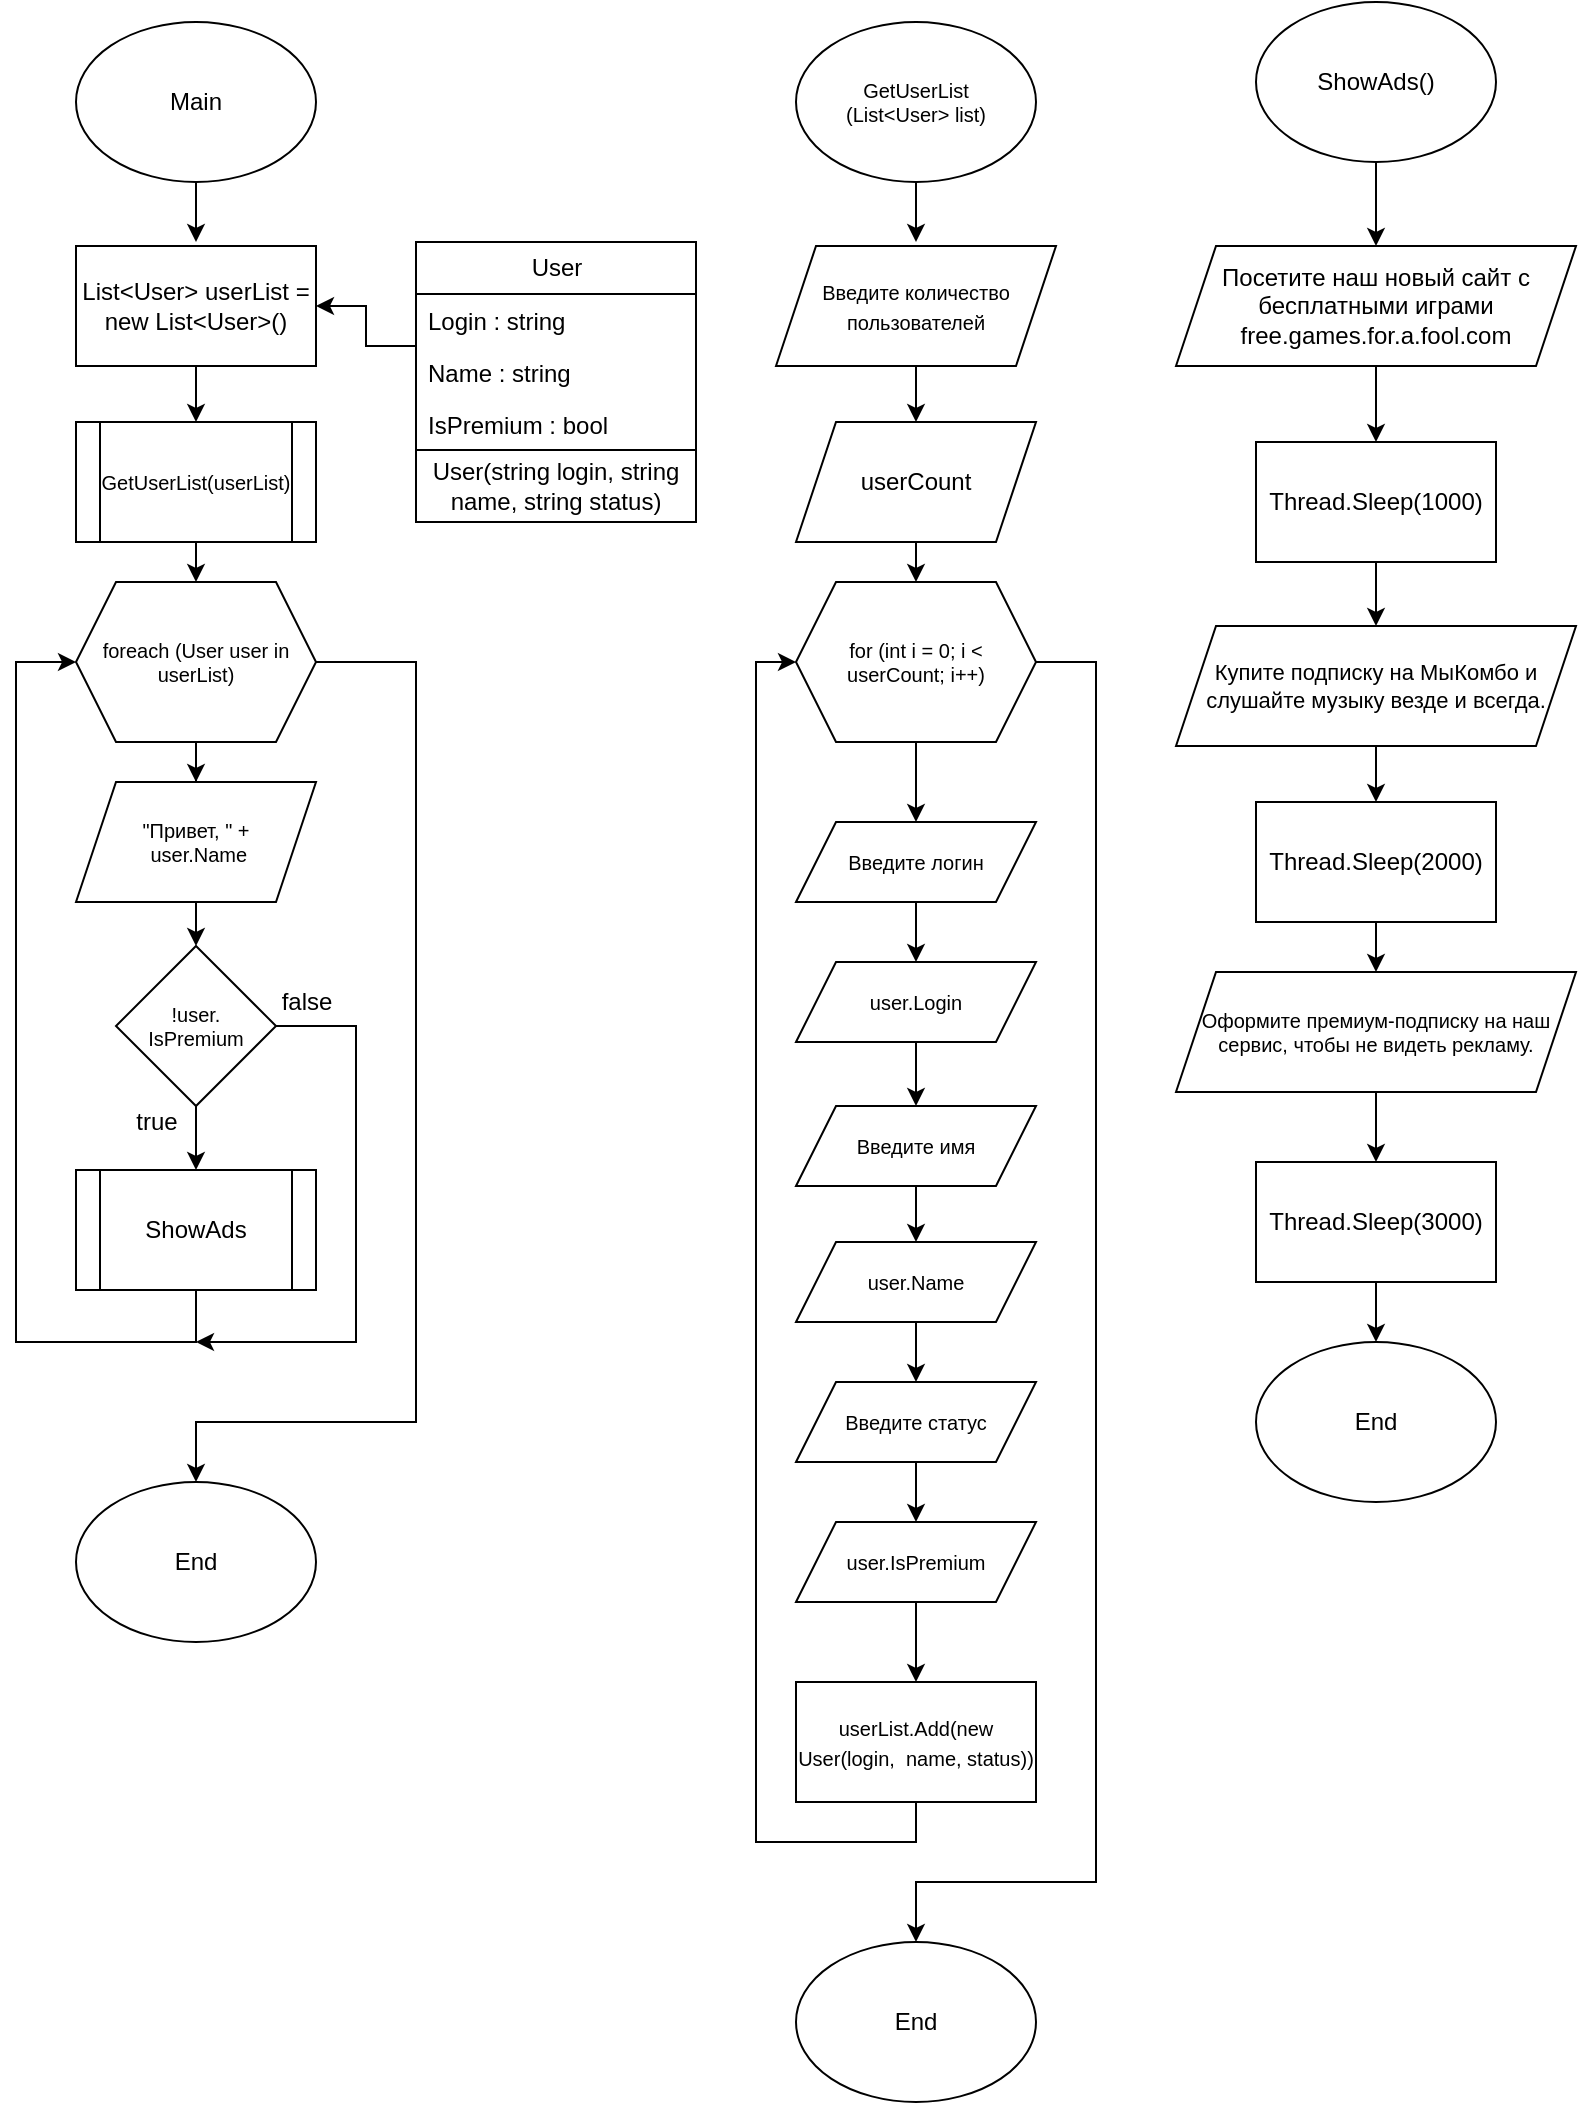 <mxfile version="24.8.3">
  <diagram name="Page-1" id="2t1w9EjYc3GMAiw-3vW3">
    <mxGraphModel dx="954" dy="592" grid="1" gridSize="10" guides="1" tooltips="1" connect="1" arrows="1" fold="1" page="1" pageScale="1" pageWidth="827" pageHeight="1169" math="0" shadow="0">
      <root>
        <mxCell id="0" />
        <mxCell id="1" parent="0" />
        <mxCell id="fktOU1IL38EF21-Itv1q-1" value="Main" style="ellipse;whiteSpace=wrap;html=1;" vertex="1" parent="1">
          <mxGeometry x="70" y="70" width="120" height="80" as="geometry" />
        </mxCell>
        <mxCell id="fktOU1IL38EF21-Itv1q-41" value="" style="edgeStyle=orthogonalEdgeStyle;rounded=0;orthogonalLoop=1;jettySize=auto;html=1;" edge="1" parent="1" source="fktOU1IL38EF21-Itv1q-24" target="fktOU1IL38EF21-Itv1q-40">
          <mxGeometry relative="1" as="geometry" />
        </mxCell>
        <mxCell id="fktOU1IL38EF21-Itv1q-24" value="foreach (User user in userList)" style="shape=hexagon;perimeter=hexagonPerimeter2;whiteSpace=wrap;html=1;fixedSize=1;fontSize=10;" vertex="1" parent="1">
          <mxGeometry x="70" y="350" width="120" height="80" as="geometry" />
        </mxCell>
        <mxCell id="fktOU1IL38EF21-Itv1q-43" value="" style="edgeStyle=orthogonalEdgeStyle;rounded=0;orthogonalLoop=1;jettySize=auto;html=1;" edge="1" parent="1" source="fktOU1IL38EF21-Itv1q-25" target="fktOU1IL38EF21-Itv1q-38">
          <mxGeometry relative="1" as="geometry" />
        </mxCell>
        <mxCell id="fktOU1IL38EF21-Itv1q-25" value="!user.&lt;div&gt;IsPremium&lt;/div&gt;" style="rhombus;whiteSpace=wrap;html=1;fontSize=10;" vertex="1" parent="1">
          <mxGeometry x="90" y="532" width="80" height="80" as="geometry" />
        </mxCell>
        <mxCell id="fktOU1IL38EF21-Itv1q-31" value="" style="endArrow=classic;html=1;rounded=0;exitX=0.5;exitY=1;exitDx=0;exitDy=0;entryX=0.5;entryY=0;entryDx=0;entryDy=0;" edge="1" parent="1" target="fktOU1IL38EF21-Itv1q-24">
          <mxGeometry width="50" height="50" relative="1" as="geometry">
            <mxPoint x="130" y="330" as="sourcePoint" />
            <mxPoint x="280" y="420" as="targetPoint" />
          </mxGeometry>
        </mxCell>
        <mxCell id="fktOU1IL38EF21-Itv1q-34" value="" style="endArrow=classic;html=1;rounded=0;exitX=0.5;exitY=1;exitDx=0;exitDy=0;entryX=0.5;entryY=0;entryDx=0;entryDy=0;" edge="1" parent="1" source="fktOU1IL38EF21-Itv1q-1">
          <mxGeometry width="50" height="50" relative="1" as="geometry">
            <mxPoint x="230" y="380" as="sourcePoint" />
            <mxPoint x="130" y="180" as="targetPoint" />
          </mxGeometry>
        </mxCell>
        <mxCell id="fktOU1IL38EF21-Itv1q-35" value="End" style="ellipse;whiteSpace=wrap;html=1;" vertex="1" parent="1">
          <mxGeometry x="70" y="800" width="120" height="80" as="geometry" />
        </mxCell>
        <mxCell id="fktOU1IL38EF21-Itv1q-37" value="&lt;font style=&quot;font-size: 10px;&quot;&gt;GetUserList(userList)&lt;/font&gt;" style="shape=process;whiteSpace=wrap;html=1;backgroundOutline=1;" vertex="1" parent="1">
          <mxGeometry x="70" y="270" width="120" height="60" as="geometry" />
        </mxCell>
        <mxCell id="fktOU1IL38EF21-Itv1q-38" value="ShowAds" style="shape=process;whiteSpace=wrap;html=1;backgroundOutline=1;" vertex="1" parent="1">
          <mxGeometry x="70" y="644" width="120" height="60" as="geometry" />
        </mxCell>
        <mxCell id="fktOU1IL38EF21-Itv1q-42" value="" style="edgeStyle=orthogonalEdgeStyle;rounded=0;orthogonalLoop=1;jettySize=auto;html=1;" edge="1" parent="1" source="fktOU1IL38EF21-Itv1q-40" target="fktOU1IL38EF21-Itv1q-25">
          <mxGeometry relative="1" as="geometry" />
        </mxCell>
        <mxCell id="fktOU1IL38EF21-Itv1q-40" value="&quot;Привет, &quot; +&lt;div&gt;&amp;nbsp;user.Name&lt;/div&gt;" style="shape=parallelogram;perimeter=parallelogramPerimeter;whiteSpace=wrap;html=1;fixedSize=1;fontSize=10;" vertex="1" parent="1">
          <mxGeometry x="70" y="450" width="120" height="60" as="geometry" />
        </mxCell>
        <mxCell id="fktOU1IL38EF21-Itv1q-44" value="true" style="text;html=1;align=center;verticalAlign=middle;resizable=0;points=[];autosize=1;strokeColor=none;fillColor=none;" vertex="1" parent="1">
          <mxGeometry x="90" y="605" width="40" height="30" as="geometry" />
        </mxCell>
        <mxCell id="fktOU1IL38EF21-Itv1q-45" value="false" style="text;html=1;align=center;verticalAlign=middle;resizable=0;points=[];autosize=1;strokeColor=none;fillColor=none;" vertex="1" parent="1">
          <mxGeometry x="160" y="545" width="50" height="30" as="geometry" />
        </mxCell>
        <mxCell id="fktOU1IL38EF21-Itv1q-46" value="" style="endArrow=classic;html=1;rounded=0;exitX=0.5;exitY=1;exitDx=0;exitDy=0;entryX=0;entryY=0.5;entryDx=0;entryDy=0;" edge="1" parent="1" source="fktOU1IL38EF21-Itv1q-38" target="fktOU1IL38EF21-Itv1q-24">
          <mxGeometry width="50" height="50" relative="1" as="geometry">
            <mxPoint x="310" y="600" as="sourcePoint" />
            <mxPoint x="360" y="550" as="targetPoint" />
            <Array as="points">
              <mxPoint x="130" y="730" />
              <mxPoint x="40" y="730" />
              <mxPoint x="40" y="390" />
            </Array>
          </mxGeometry>
        </mxCell>
        <mxCell id="fktOU1IL38EF21-Itv1q-47" value="" style="endArrow=classic;html=1;rounded=0;exitX=1;exitY=0.5;exitDx=0;exitDy=0;" edge="1" parent="1" source="fktOU1IL38EF21-Itv1q-25">
          <mxGeometry width="50" height="50" relative="1" as="geometry">
            <mxPoint x="310" y="600" as="sourcePoint" />
            <mxPoint x="130" y="730" as="targetPoint" />
            <Array as="points">
              <mxPoint x="210" y="572" />
              <mxPoint x="210" y="730" />
            </Array>
          </mxGeometry>
        </mxCell>
        <mxCell id="fktOU1IL38EF21-Itv1q-48" value="" style="endArrow=classic;html=1;rounded=0;exitX=1;exitY=0.5;exitDx=0;exitDy=0;entryX=0.5;entryY=0;entryDx=0;entryDy=0;" edge="1" parent="1" source="fktOU1IL38EF21-Itv1q-24" target="fktOU1IL38EF21-Itv1q-35">
          <mxGeometry width="50" height="50" relative="1" as="geometry">
            <mxPoint x="310" y="600" as="sourcePoint" />
            <mxPoint x="130" y="770" as="targetPoint" />
            <Array as="points">
              <mxPoint x="240" y="390" />
              <mxPoint x="240" y="770" />
              <mxPoint x="130" y="770" />
            </Array>
          </mxGeometry>
        </mxCell>
        <mxCell id="fktOU1IL38EF21-Itv1q-61" value="" style="edgeStyle=orthogonalEdgeStyle;rounded=0;orthogonalLoop=1;jettySize=auto;html=1;" edge="1" parent="1" source="fktOU1IL38EF21-Itv1q-50" target="fktOU1IL38EF21-Itv1q-51">
          <mxGeometry relative="1" as="geometry" />
        </mxCell>
        <mxCell id="fktOU1IL38EF21-Itv1q-50" value="ShowAds()" style="ellipse;whiteSpace=wrap;html=1;" vertex="1" parent="1">
          <mxGeometry x="660" y="60" width="120" height="80" as="geometry" />
        </mxCell>
        <mxCell id="fktOU1IL38EF21-Itv1q-63" value="" style="edgeStyle=orthogonalEdgeStyle;rounded=0;orthogonalLoop=1;jettySize=auto;html=1;" edge="1" parent="1" source="fktOU1IL38EF21-Itv1q-51" target="fktOU1IL38EF21-Itv1q-52">
          <mxGeometry relative="1" as="geometry" />
        </mxCell>
        <mxCell id="fktOU1IL38EF21-Itv1q-51" value="&lt;p&gt;Посетите наш новый сайт с бесплатными играми free.games.for.a.fool.com&lt;/p&gt;" style="shape=parallelogram;perimeter=parallelogramPerimeter;whiteSpace=wrap;html=1;fixedSize=1;" vertex="1" parent="1">
          <mxGeometry x="620" y="182" width="200" height="60" as="geometry" />
        </mxCell>
        <mxCell id="fktOU1IL38EF21-Itv1q-64" value="" style="edgeStyle=orthogonalEdgeStyle;rounded=0;orthogonalLoop=1;jettySize=auto;html=1;" edge="1" parent="1" source="fktOU1IL38EF21-Itv1q-52" target="fktOU1IL38EF21-Itv1q-53">
          <mxGeometry relative="1" as="geometry" />
        </mxCell>
        <mxCell id="fktOU1IL38EF21-Itv1q-52" value="&lt;p&gt;Thread&lt;span style=&quot;box-sizing: border-box; font-style: inherit; font-variant-caps: inherit; font-stretch: inherit; font-size: inherit; line-height: 1.4em; font-family: inherit; font-size-adjust: inherit; font-kerning: inherit; font-variant-alternates: inherit; font-variant-ligatures: inherit; font-variant-numeric: inherit; font-variant-east-asian: inherit; font-variant-position: inherit; font-feature-settings: inherit; font-optical-sizing: inherit; font-variation-settings: inherit;&quot; class=&quot;hljs-selector-class&quot;&gt;.Sleep&lt;/span&gt;(&lt;span style=&quot;box-sizing: border-box; font-style: inherit; font-variant-caps: inherit; font-stretch: inherit; font-size: inherit; line-height: 1.4em; font-family: inherit; font-size-adjust: inherit; font-kerning: inherit; font-variant-alternates: inherit; font-variant-ligatures: inherit; font-variant-numeric: inherit; font-variant-east-asian: inherit; font-variant-position: inherit; font-feature-settings: inherit; font-optical-sizing: inherit; font-variation-settings: inherit;&quot; class=&quot;hljs-number&quot;&gt;1000&lt;/span&gt;)&lt;/p&gt;" style="rounded=0;whiteSpace=wrap;html=1;" vertex="1" parent="1">
          <mxGeometry x="660" y="280" width="120" height="60" as="geometry" />
        </mxCell>
        <mxCell id="fktOU1IL38EF21-Itv1q-65" value="" style="edgeStyle=orthogonalEdgeStyle;rounded=0;orthogonalLoop=1;jettySize=auto;html=1;" edge="1" parent="1" source="fktOU1IL38EF21-Itv1q-53" target="fktOU1IL38EF21-Itv1q-54">
          <mxGeometry relative="1" as="geometry" />
        </mxCell>
        <mxCell id="fktOU1IL38EF21-Itv1q-53" value="&lt;p style=&quot;font-size: 11px;&quot;&gt;Купите подписку на МыКомбо и слушайте музыку везде и всегда.&lt;/p&gt;" style="shape=parallelogram;perimeter=parallelogramPerimeter;whiteSpace=wrap;html=1;fixedSize=1;" vertex="1" parent="1">
          <mxGeometry x="620" y="372" width="200" height="60" as="geometry" />
        </mxCell>
        <mxCell id="fktOU1IL38EF21-Itv1q-66" value="" style="edgeStyle=orthogonalEdgeStyle;rounded=0;orthogonalLoop=1;jettySize=auto;html=1;" edge="1" parent="1" source="fktOU1IL38EF21-Itv1q-54" target="fktOU1IL38EF21-Itv1q-55">
          <mxGeometry relative="1" as="geometry" />
        </mxCell>
        <mxCell id="fktOU1IL38EF21-Itv1q-54" value="&lt;p&gt;Thread&lt;span style=&quot;box-sizing: border-box; font-style: inherit; font-variant-caps: inherit; font-stretch: inherit; font-size: inherit; line-height: 1.4em; font-family: inherit; font-size-adjust: inherit; font-kerning: inherit; font-variant-alternates: inherit; font-variant-ligatures: inherit; font-variant-numeric: inherit; font-variant-east-asian: inherit; font-variant-position: inherit; font-feature-settings: inherit; font-optical-sizing: inherit; font-variation-settings: inherit;&quot; class=&quot;hljs-selector-class&quot;&gt;.Sleep&lt;/span&gt;(2&lt;span style=&quot;box-sizing: border-box; font-style: inherit; font-variant-caps: inherit; font-stretch: inherit; font-size: inherit; line-height: 1.4em; font-family: inherit; font-size-adjust: inherit; font-kerning: inherit; font-variant-alternates: inherit; font-variant-ligatures: inherit; font-variant-numeric: inherit; font-variant-east-asian: inherit; font-variant-position: inherit; font-feature-settings: inherit; font-optical-sizing: inherit; font-variation-settings: inherit;&quot; class=&quot;hljs-number&quot;&gt;000&lt;/span&gt;)&lt;/p&gt;" style="rounded=0;whiteSpace=wrap;html=1;" vertex="1" parent="1">
          <mxGeometry x="660" y="460" width="120" height="60" as="geometry" />
        </mxCell>
        <mxCell id="fktOU1IL38EF21-Itv1q-67" value="" style="edgeStyle=orthogonalEdgeStyle;rounded=0;orthogonalLoop=1;jettySize=auto;html=1;" edge="1" parent="1" source="fktOU1IL38EF21-Itv1q-55" target="fktOU1IL38EF21-Itv1q-56">
          <mxGeometry relative="1" as="geometry" />
        </mxCell>
        <mxCell id="fktOU1IL38EF21-Itv1q-55" value="&lt;p style=&quot;font-size: 10px;&quot;&gt;Оформите премиум-подписку на наш сервис, чтобы не видеть рекламу.&lt;/p&gt;" style="shape=parallelogram;perimeter=parallelogramPerimeter;whiteSpace=wrap;html=1;fixedSize=1;fontSize=10;" vertex="1" parent="1">
          <mxGeometry x="620" y="545" width="200" height="60" as="geometry" />
        </mxCell>
        <mxCell id="fktOU1IL38EF21-Itv1q-68" value="" style="edgeStyle=orthogonalEdgeStyle;rounded=0;orthogonalLoop=1;jettySize=auto;html=1;" edge="1" parent="1" source="fktOU1IL38EF21-Itv1q-56" target="fktOU1IL38EF21-Itv1q-57">
          <mxGeometry relative="1" as="geometry" />
        </mxCell>
        <mxCell id="fktOU1IL38EF21-Itv1q-56" value="&lt;p&gt;Thread&lt;span style=&quot;box-sizing: border-box; font-style: inherit; font-variant-caps: inherit; font-stretch: inherit; font-size: inherit; line-height: 1.4em; font-family: inherit; font-size-adjust: inherit; font-kerning: inherit; font-variant-alternates: inherit; font-variant-ligatures: inherit; font-variant-numeric: inherit; font-variant-east-asian: inherit; font-variant-position: inherit; font-feature-settings: inherit; font-optical-sizing: inherit; font-variation-settings: inherit;&quot; class=&quot;hljs-selector-class&quot;&gt;.Sleep&lt;/span&gt;(3&lt;span style=&quot;box-sizing: border-box; font-style: inherit; font-variant-caps: inherit; font-stretch: inherit; font-size: inherit; line-height: 1.4em; font-family: inherit; font-size-adjust: inherit; font-kerning: inherit; font-variant-alternates: inherit; font-variant-ligatures: inherit; font-variant-numeric: inherit; font-variant-east-asian: inherit; font-variant-position: inherit; font-feature-settings: inherit; font-optical-sizing: inherit; font-variation-settings: inherit;&quot; class=&quot;hljs-number&quot;&gt;000&lt;/span&gt;)&lt;/p&gt;" style="rounded=0;whiteSpace=wrap;html=1;" vertex="1" parent="1">
          <mxGeometry x="660" y="640" width="120" height="60" as="geometry" />
        </mxCell>
        <mxCell id="fktOU1IL38EF21-Itv1q-57" value="End" style="ellipse;whiteSpace=wrap;html=1;" vertex="1" parent="1">
          <mxGeometry x="660" y="730" width="120" height="80" as="geometry" />
        </mxCell>
        <mxCell id="fktOU1IL38EF21-Itv1q-69" value="GetUserList&lt;div&gt;(List&amp;lt;User&amp;gt; list)&lt;/div&gt;" style="ellipse;whiteSpace=wrap;html=1;fontSize=10;" vertex="1" parent="1">
          <mxGeometry x="430" y="70" width="120" height="80" as="geometry" />
        </mxCell>
        <mxCell id="fktOU1IL38EF21-Itv1q-106" value="" style="edgeStyle=orthogonalEdgeStyle;rounded=0;orthogonalLoop=1;jettySize=auto;html=1;" edge="1" parent="1" source="fktOU1IL38EF21-Itv1q-71" target="fktOU1IL38EF21-Itv1q-103">
          <mxGeometry relative="1" as="geometry" />
        </mxCell>
        <mxCell id="fktOU1IL38EF21-Itv1q-71" value="for (int i = 0; i &amp;lt; userCount; i++)" style="shape=hexagon;perimeter=hexagonPerimeter2;whiteSpace=wrap;html=1;fixedSize=1;fontSize=10;" vertex="1" parent="1">
          <mxGeometry x="430" y="350" width="120" height="80" as="geometry" />
        </mxCell>
        <mxCell id="fktOU1IL38EF21-Itv1q-74" value="" style="endArrow=classic;html=1;rounded=0;exitX=0.5;exitY=1;exitDx=0;exitDy=0;entryX=0.5;entryY=0;entryDx=0;entryDy=0;" edge="1" parent="1" target="fktOU1IL38EF21-Itv1q-71">
          <mxGeometry width="50" height="50" relative="1" as="geometry">
            <mxPoint x="490" y="330" as="sourcePoint" />
            <mxPoint x="640" y="420" as="targetPoint" />
          </mxGeometry>
        </mxCell>
        <mxCell id="fktOU1IL38EF21-Itv1q-75" value="" style="endArrow=classic;html=1;rounded=0;exitX=0.5;exitY=1;exitDx=0;exitDy=0;entryX=0.5;entryY=0;entryDx=0;entryDy=0;" edge="1" parent="1" source="fktOU1IL38EF21-Itv1q-69">
          <mxGeometry width="50" height="50" relative="1" as="geometry">
            <mxPoint x="590" y="380" as="sourcePoint" />
            <mxPoint x="490" y="180" as="targetPoint" />
          </mxGeometry>
        </mxCell>
        <mxCell id="fktOU1IL38EF21-Itv1q-76" value="End" style="ellipse;whiteSpace=wrap;html=1;" vertex="1" parent="1">
          <mxGeometry x="430" y="1030" width="120" height="80" as="geometry" />
        </mxCell>
        <mxCell id="fktOU1IL38EF21-Itv1q-108" value="" style="edgeStyle=orthogonalEdgeStyle;rounded=0;orthogonalLoop=1;jettySize=auto;html=1;" edge="1" parent="1" source="fktOU1IL38EF21-Itv1q-80" target="fktOU1IL38EF21-Itv1q-104">
          <mxGeometry relative="1" as="geometry" />
        </mxCell>
        <mxCell id="fktOU1IL38EF21-Itv1q-80" value="user.Login" style="shape=parallelogram;perimeter=parallelogramPerimeter;whiteSpace=wrap;html=1;fixedSize=1;fontSize=10;" vertex="1" parent="1">
          <mxGeometry x="430" y="540" width="120" height="40" as="geometry" />
        </mxCell>
        <mxCell id="fktOU1IL38EF21-Itv1q-85" value="" style="endArrow=classic;html=1;rounded=0;exitX=1;exitY=0.5;exitDx=0;exitDy=0;entryX=0.5;entryY=0;entryDx=0;entryDy=0;" edge="1" parent="1" source="fktOU1IL38EF21-Itv1q-71" target="fktOU1IL38EF21-Itv1q-76">
          <mxGeometry width="50" height="50" relative="1" as="geometry">
            <mxPoint x="670" y="600" as="sourcePoint" />
            <mxPoint x="490" y="770" as="targetPoint" />
            <Array as="points">
              <mxPoint x="580" y="390" />
              <mxPoint x="580" y="1000" />
              <mxPoint x="490" y="1000" />
            </Array>
          </mxGeometry>
        </mxCell>
        <mxCell id="fktOU1IL38EF21-Itv1q-86" value="userCount" style="shape=parallelogram;perimeter=parallelogramPerimeter;whiteSpace=wrap;html=1;fixedSize=1;" vertex="1" parent="1">
          <mxGeometry x="430" y="270" width="120" height="60" as="geometry" />
        </mxCell>
        <mxCell id="fktOU1IL38EF21-Itv1q-113" value="" style="edgeStyle=orthogonalEdgeStyle;rounded=0;orthogonalLoop=1;jettySize=auto;html=1;exitX=0.5;exitY=1;exitDx=0;exitDy=0;entryX=0;entryY=0.5;entryDx=0;entryDy=0;" edge="1" parent="1" source="fktOU1IL38EF21-Itv1q-87" target="fktOU1IL38EF21-Itv1q-71">
          <mxGeometry relative="1" as="geometry">
            <mxPoint x="490" y="980" as="sourcePoint" />
            <mxPoint x="360" y="820" as="targetPoint" />
          </mxGeometry>
        </mxCell>
        <mxCell id="fktOU1IL38EF21-Itv1q-87" value="&lt;span style=&quot;font-size: 10px;&quot;&gt;userList.Add(new User(login, &amp;nbsp;name, status))&lt;/span&gt;" style="rounded=0;whiteSpace=wrap;html=1;" vertex="1" parent="1">
          <mxGeometry x="430" y="900" width="120" height="60" as="geometry" />
        </mxCell>
        <mxCell id="fktOU1IL38EF21-Itv1q-110" value="" style="edgeStyle=orthogonalEdgeStyle;rounded=0;orthogonalLoop=1;jettySize=auto;html=1;" edge="1" parent="1" source="fktOU1IL38EF21-Itv1q-88" target="fktOU1IL38EF21-Itv1q-105">
          <mxGeometry relative="1" as="geometry" />
        </mxCell>
        <mxCell id="fktOU1IL38EF21-Itv1q-88" value="user.Name" style="shape=parallelogram;perimeter=parallelogramPerimeter;whiteSpace=wrap;html=1;fixedSize=1;fontSize=10;" vertex="1" parent="1">
          <mxGeometry x="430" y="680" width="120" height="40" as="geometry" />
        </mxCell>
        <mxCell id="fktOU1IL38EF21-Itv1q-112" value="" style="edgeStyle=orthogonalEdgeStyle;rounded=0;orthogonalLoop=1;jettySize=auto;html=1;" edge="1" parent="1" source="fktOU1IL38EF21-Itv1q-89" target="fktOU1IL38EF21-Itv1q-87">
          <mxGeometry relative="1" as="geometry" />
        </mxCell>
        <mxCell id="fktOU1IL38EF21-Itv1q-89" value="user.IsPremium" style="shape=parallelogram;perimeter=parallelogramPerimeter;whiteSpace=wrap;html=1;fixedSize=1;fontSize=10;" vertex="1" parent="1">
          <mxGeometry x="430" y="820" width="120" height="40" as="geometry" />
        </mxCell>
        <mxCell id="fktOU1IL38EF21-Itv1q-95" value="" style="group" vertex="1" connectable="0" parent="1">
          <mxGeometry x="240" y="180" width="140" height="140" as="geometry" />
        </mxCell>
        <mxCell id="fktOU1IL38EF21-Itv1q-16" value="User" style="swimlane;fontStyle=0;childLayout=stackLayout;horizontal=1;startSize=26;fillColor=none;horizontalStack=0;resizeParent=1;resizeParentMax=0;resizeLast=0;collapsible=1;marginBottom=0;html=1;" vertex="1" parent="fktOU1IL38EF21-Itv1q-95">
          <mxGeometry width="140" height="104" as="geometry" />
        </mxCell>
        <mxCell id="fktOU1IL38EF21-Itv1q-17" value="Login : string" style="text;strokeColor=none;fillColor=none;align=left;verticalAlign=top;spacingLeft=4;spacingRight=4;overflow=hidden;rotatable=0;points=[[0,0.5],[1,0.5]];portConstraint=eastwest;whiteSpace=wrap;html=1;" vertex="1" parent="fktOU1IL38EF21-Itv1q-16">
          <mxGeometry y="26" width="140" height="26" as="geometry" />
        </mxCell>
        <mxCell id="fktOU1IL38EF21-Itv1q-18" value="Name : string" style="text;strokeColor=none;fillColor=none;align=left;verticalAlign=top;spacingLeft=4;spacingRight=4;overflow=hidden;rotatable=0;points=[[0,0.5],[1,0.5]];portConstraint=eastwest;whiteSpace=wrap;html=1;" vertex="1" parent="fktOU1IL38EF21-Itv1q-16">
          <mxGeometry y="52" width="140" height="26" as="geometry" />
        </mxCell>
        <mxCell id="fktOU1IL38EF21-Itv1q-19" value="IsPremium : bool" style="text;strokeColor=none;fillColor=none;align=left;verticalAlign=top;spacingLeft=4;spacingRight=4;overflow=hidden;rotatable=0;points=[[0,0.5],[1,0.5]];portConstraint=eastwest;whiteSpace=wrap;html=1;" vertex="1" parent="fktOU1IL38EF21-Itv1q-16">
          <mxGeometry y="78" width="140" height="26" as="geometry" />
        </mxCell>
        <mxCell id="fktOU1IL38EF21-Itv1q-94" value="User(string login, string name, string status)" style="rounded=0;whiteSpace=wrap;html=1;" vertex="1" parent="fktOU1IL38EF21-Itv1q-95">
          <mxGeometry y="104" width="140" height="36" as="geometry" />
        </mxCell>
        <mxCell id="fktOU1IL38EF21-Itv1q-97" value="" style="edgeStyle=orthogonalEdgeStyle;rounded=0;orthogonalLoop=1;jettySize=auto;html=1;" edge="1" parent="1" source="fktOU1IL38EF21-Itv1q-96" target="fktOU1IL38EF21-Itv1q-37">
          <mxGeometry relative="1" as="geometry" />
        </mxCell>
        <mxCell id="fktOU1IL38EF21-Itv1q-96" value="List&amp;lt;User&amp;gt; userList = new List&amp;lt;User&amp;gt;()" style="rounded=0;whiteSpace=wrap;html=1;" vertex="1" parent="1">
          <mxGeometry x="70" y="182" width="120" height="60" as="geometry" />
        </mxCell>
        <mxCell id="fktOU1IL38EF21-Itv1q-100" value="" style="edgeStyle=orthogonalEdgeStyle;rounded=0;orthogonalLoop=1;jettySize=auto;html=1;" edge="1" parent="1" source="fktOU1IL38EF21-Itv1q-99" target="fktOU1IL38EF21-Itv1q-86">
          <mxGeometry relative="1" as="geometry" />
        </mxCell>
        <mxCell id="fktOU1IL38EF21-Itv1q-99" value="&lt;font style=&quot;font-size: 10px;&quot;&gt;Введите количество пользователей&lt;/font&gt;" style="shape=parallelogram;perimeter=parallelogramPerimeter;whiteSpace=wrap;html=1;fixedSize=1;" vertex="1" parent="1">
          <mxGeometry x="420" y="182" width="140" height="60" as="geometry" />
        </mxCell>
        <mxCell id="fktOU1IL38EF21-Itv1q-101" value="" style="edgeStyle=orthogonalEdgeStyle;rounded=0;orthogonalLoop=1;jettySize=auto;html=1;" edge="1" parent="1" source="fktOU1IL38EF21-Itv1q-16" target="fktOU1IL38EF21-Itv1q-96">
          <mxGeometry relative="1" as="geometry" />
        </mxCell>
        <mxCell id="fktOU1IL38EF21-Itv1q-107" value="" style="edgeStyle=orthogonalEdgeStyle;rounded=0;orthogonalLoop=1;jettySize=auto;html=1;" edge="1" parent="1" source="fktOU1IL38EF21-Itv1q-103" target="fktOU1IL38EF21-Itv1q-80">
          <mxGeometry relative="1" as="geometry" />
        </mxCell>
        <mxCell id="fktOU1IL38EF21-Itv1q-103" value="Введите логин" style="shape=parallelogram;perimeter=parallelogramPerimeter;whiteSpace=wrap;html=1;fixedSize=1;fontSize=10;" vertex="1" parent="1">
          <mxGeometry x="430" y="470" width="120" height="40" as="geometry" />
        </mxCell>
        <mxCell id="fktOU1IL38EF21-Itv1q-109" value="" style="edgeStyle=orthogonalEdgeStyle;rounded=0;orthogonalLoop=1;jettySize=auto;html=1;" edge="1" parent="1" source="fktOU1IL38EF21-Itv1q-104" target="fktOU1IL38EF21-Itv1q-88">
          <mxGeometry relative="1" as="geometry" />
        </mxCell>
        <mxCell id="fktOU1IL38EF21-Itv1q-104" value="Введите имя" style="shape=parallelogram;perimeter=parallelogramPerimeter;whiteSpace=wrap;html=1;fixedSize=1;fontSize=10;" vertex="1" parent="1">
          <mxGeometry x="430" y="612" width="120" height="40" as="geometry" />
        </mxCell>
        <mxCell id="fktOU1IL38EF21-Itv1q-111" value="" style="edgeStyle=orthogonalEdgeStyle;rounded=0;orthogonalLoop=1;jettySize=auto;html=1;" edge="1" parent="1" source="fktOU1IL38EF21-Itv1q-105" target="fktOU1IL38EF21-Itv1q-89">
          <mxGeometry relative="1" as="geometry" />
        </mxCell>
        <mxCell id="fktOU1IL38EF21-Itv1q-105" value="Введите статус" style="shape=parallelogram;perimeter=parallelogramPerimeter;whiteSpace=wrap;html=1;fixedSize=1;fontSize=10;" vertex="1" parent="1">
          <mxGeometry x="430" y="750" width="120" height="40" as="geometry" />
        </mxCell>
      </root>
    </mxGraphModel>
  </diagram>
</mxfile>
